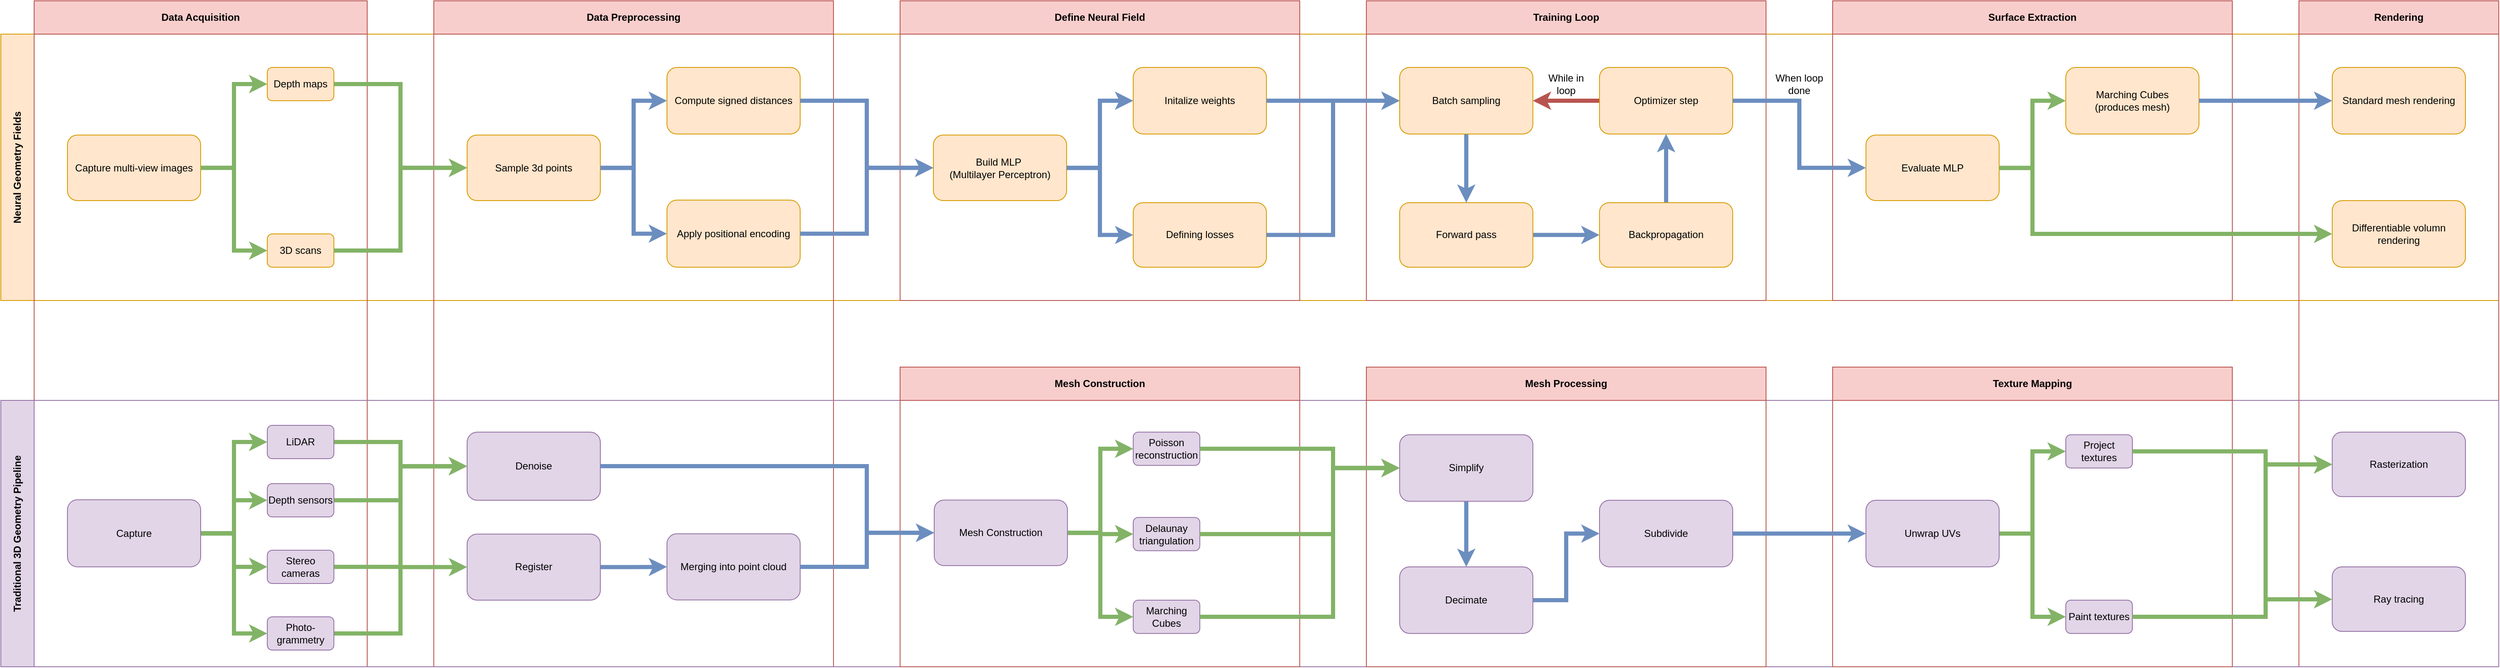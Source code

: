 <mxfile version="26.2.14">
  <diagram id="prtHgNgQTEPvFCAcTncT" name="Page-1">
    <mxGraphModel dx="1426" dy="751" grid="1" gridSize="10" guides="1" tooltips="1" connect="1" arrows="1" fold="1" page="1" pageScale="1" pageWidth="827" pageHeight="1169" math="0" shadow="0">
      <root>
        <mxCell id="0" />
        <mxCell id="1" parent="0" />
        <mxCell id="jnYnYD-Lr_v4huSXKw8x-35" value="Neural Geometry Fields" style="swimlane;horizontal=0;whiteSpace=wrap;html=1;startSize=40;fillColor=#ffe6cc;strokeColor=#d79b00;" parent="1" vertex="1">
          <mxGeometry x="40" y="520" width="3000" height="320" as="geometry" />
        </mxCell>
        <mxCell id="jnYnYD-Lr_v4huSXKw8x-114" value="When loop done" style="text;html=1;align=center;verticalAlign=middle;whiteSpace=wrap;rounded=0;" parent="jnYnYD-Lr_v4huSXKw8x-35" vertex="1">
          <mxGeometry x="2130" y="20" width="60" height="80" as="geometry" />
        </mxCell>
        <mxCell id="jnYnYD-Lr_v4huSXKw8x-51" value="Data Preprocessing" style="swimlane;whiteSpace=wrap;html=1;startSize=40;fillColor=#f8cecc;strokeColor=#b85450;" parent="1" vertex="1">
          <mxGeometry x="560" y="480" width="480" height="800" as="geometry" />
        </mxCell>
        <mxCell id="jnYnYD-Lr_v4huSXKw8x-64" value="Compute signed distances" style="rounded=1;whiteSpace=wrap;html=1;fillColor=#ffe6cc;strokeColor=#d79b00;" parent="jnYnYD-Lr_v4huSXKw8x-51" vertex="1">
          <mxGeometry x="280" y="80" width="160" height="80" as="geometry" />
        </mxCell>
        <mxCell id="jnYnYD-Lr_v4huSXKw8x-68" value="&lt;div&gt;Apply positional encoding&lt;/div&gt;" style="rounded=1;whiteSpace=wrap;html=1;fillColor=#ffe6cc;strokeColor=#d79b00;" parent="jnYnYD-Lr_v4huSXKw8x-51" vertex="1">
          <mxGeometry x="280" y="239.38" width="160" height="80.62" as="geometry" />
        </mxCell>
        <mxCell id="jnYnYD-Lr_v4huSXKw8x-15" value="Sample 3d points" style="rounded=1;whiteSpace=wrap;html=1;fillColor=#ffe6cc;strokeColor=#d79b00;" parent="jnYnYD-Lr_v4huSXKw8x-51" vertex="1">
          <mxGeometry x="40" y="161.25" width="160" height="78.75" as="geometry" />
        </mxCell>
        <mxCell id="jnYnYD-Lr_v4huSXKw8x-65" value="" style="edgeStyle=orthogonalEdgeStyle;shape=connector;rounded=0;orthogonalLoop=1;jettySize=auto;html=1;strokeColor=#6c8ebf;strokeWidth=5;align=center;verticalAlign=middle;fontFamily=Helvetica;fontSize=11;fontColor=default;labelBackgroundColor=default;endArrow=classic;fillColor=#dae8fc;entryX=0;entryY=0.5;entryDx=0;entryDy=0;" parent="jnYnYD-Lr_v4huSXKw8x-51" source="jnYnYD-Lr_v4huSXKw8x-15" target="jnYnYD-Lr_v4huSXKw8x-64" edge="1">
          <mxGeometry relative="1" as="geometry" />
        </mxCell>
        <mxCell id="jnYnYD-Lr_v4huSXKw8x-71" style="edgeStyle=orthogonalEdgeStyle;shape=connector;rounded=0;orthogonalLoop=1;jettySize=auto;html=1;exitX=1;exitY=0.5;exitDx=0;exitDy=0;strokeColor=#6c8ebf;strokeWidth=5;align=center;verticalAlign=middle;fontFamily=Helvetica;fontSize=11;fontColor=default;labelBackgroundColor=default;endArrow=classic;fillColor=#dae8fc;" parent="jnYnYD-Lr_v4huSXKw8x-51" source="jnYnYD-Lr_v4huSXKw8x-15" target="jnYnYD-Lr_v4huSXKw8x-68" edge="1">
          <mxGeometry relative="1" as="geometry" />
        </mxCell>
        <mxCell id="jnYnYD-Lr_v4huSXKw8x-52" value="Data Acquisition" style="swimlane;whiteSpace=wrap;html=1;startSize=40;fillColor=#f8cecc;strokeColor=#b85450;" parent="1" vertex="1">
          <mxGeometry x="80" y="480" width="400" height="800" as="geometry" />
        </mxCell>
        <mxCell id="jnYnYD-Lr_v4huSXKw8x-41" value="Depth maps" style="rounded=1;whiteSpace=wrap;html=1;fillColor=#ffe6cc;strokeColor=#d79b00;" parent="jnYnYD-Lr_v4huSXKw8x-52" vertex="1">
          <mxGeometry x="280" y="80" width="80" height="40" as="geometry" />
        </mxCell>
        <mxCell id="jnYnYD-Lr_v4huSXKw8x-40" value="3D scans" style="rounded=1;whiteSpace=wrap;html=1;fillColor=#ffe6cc;strokeColor=#d79b00;" parent="jnYnYD-Lr_v4huSXKw8x-52" vertex="1">
          <mxGeometry x="280" y="280" width="80" height="40" as="geometry" />
        </mxCell>
        <mxCell id="jnYnYD-Lr_v4huSXKw8x-39" value="Capture multi-view images " style="rounded=1;whiteSpace=wrap;html=1;fillColor=#ffe6cc;strokeColor=#d79b00;" parent="jnYnYD-Lr_v4huSXKw8x-52" vertex="1">
          <mxGeometry x="40" y="161.25" width="160" height="78.75" as="geometry" />
        </mxCell>
        <mxCell id="jnYnYD-Lr_v4huSXKw8x-37" style="edgeStyle=orthogonalEdgeStyle;shape=connector;rounded=0;orthogonalLoop=1;jettySize=auto;html=1;exitX=1;exitY=0.5;exitDx=0;exitDy=0;entryX=0;entryY=0.5;entryDx=0;entryDy=0;strokeColor=#82b366;strokeWidth=5;align=center;verticalAlign=middle;fontFamily=Helvetica;fontSize=11;fontColor=default;labelBackgroundColor=default;endArrow=classic;fillColor=#d5e8d4;" parent="jnYnYD-Lr_v4huSXKw8x-52" source="jnYnYD-Lr_v4huSXKw8x-39" target="jnYnYD-Lr_v4huSXKw8x-41" edge="1">
          <mxGeometry relative="1" as="geometry" />
        </mxCell>
        <mxCell id="jnYnYD-Lr_v4huSXKw8x-38" style="edgeStyle=orthogonalEdgeStyle;shape=connector;rounded=0;orthogonalLoop=1;jettySize=auto;html=1;exitX=1;exitY=0.5;exitDx=0;exitDy=0;entryX=0;entryY=0.5;entryDx=0;entryDy=0;strokeColor=#82b366;strokeWidth=5;align=center;verticalAlign=middle;fontFamily=Helvetica;fontSize=11;fontColor=default;labelBackgroundColor=default;endArrow=classic;fillColor=#d5e8d4;" parent="jnYnYD-Lr_v4huSXKw8x-52" source="jnYnYD-Lr_v4huSXKw8x-39" target="jnYnYD-Lr_v4huSXKw8x-40" edge="1">
          <mxGeometry relative="1" as="geometry" />
        </mxCell>
        <mxCell id="jnYnYD-Lr_v4huSXKw8x-33" style="edgeStyle=orthogonalEdgeStyle;shape=connector;rounded=0;orthogonalLoop=1;jettySize=auto;html=1;exitX=1;exitY=0.5;exitDx=0;exitDy=0;entryX=0;entryY=0.5;entryDx=0;entryDy=0;strokeColor=#82b366;strokeWidth=5;align=center;verticalAlign=middle;fontFamily=Helvetica;fontSize=11;fontColor=default;labelBackgroundColor=default;endArrow=classic;fillColor=#d5e8d4;spacing=2;" parent="1" source="jnYnYD-Lr_v4huSXKw8x-41" target="jnYnYD-Lr_v4huSXKw8x-15" edge="1">
          <mxGeometry relative="1" as="geometry">
            <mxPoint x="440" y="576.875" as="sourcePoint" />
          </mxGeometry>
        </mxCell>
        <mxCell id="jnYnYD-Lr_v4huSXKw8x-34" style="edgeStyle=orthogonalEdgeStyle;shape=connector;rounded=0;orthogonalLoop=1;jettySize=auto;html=1;exitX=1;exitY=0.5;exitDx=0;exitDy=0;entryX=0;entryY=0.5;entryDx=0;entryDy=0;strokeColor=#82b366;strokeWidth=5;align=center;verticalAlign=middle;fontFamily=Helvetica;fontSize=11;fontColor=default;labelBackgroundColor=default;endArrow=classic;fillColor=#d5e8d4;" parent="1" source="jnYnYD-Lr_v4huSXKw8x-40" target="jnYnYD-Lr_v4huSXKw8x-15" edge="1">
          <mxGeometry relative="1" as="geometry">
            <mxPoint x="440" y="700.625" as="sourcePoint" />
          </mxGeometry>
        </mxCell>
        <mxCell id="jnYnYD-Lr_v4huSXKw8x-73" value="Define Neural Field" style="swimlane;whiteSpace=wrap;html=1;startSize=40;fillColor=#f8cecc;strokeColor=#b85450;" parent="1" vertex="1">
          <mxGeometry x="1120" y="480" width="480" height="360" as="geometry" />
        </mxCell>
        <mxCell id="jnYnYD-Lr_v4huSXKw8x-75" value="Initalize weights" style="rounded=1;whiteSpace=wrap;html=1;fillColor=#ffe6cc;strokeColor=#d79b00;" parent="jnYnYD-Lr_v4huSXKw8x-73" vertex="1">
          <mxGeometry x="280" y="80" width="160" height="80" as="geometry" />
        </mxCell>
        <mxCell id="jnYnYD-Lr_v4huSXKw8x-88" style="edgeStyle=orthogonalEdgeStyle;shape=connector;rounded=0;orthogonalLoop=1;jettySize=auto;html=1;entryX=0;entryY=0.5;entryDx=0;entryDy=0;strokeColor=#6c8ebf;strokeWidth=5;align=center;verticalAlign=middle;fontFamily=Helvetica;fontSize=11;fontColor=default;labelBackgroundColor=default;endArrow=classic;fillColor=#dae8fc;" parent="jnYnYD-Lr_v4huSXKw8x-73" source="jnYnYD-Lr_v4huSXKw8x-76" target="jnYnYD-Lr_v4huSXKw8x-87" edge="1">
          <mxGeometry relative="1" as="geometry" />
        </mxCell>
        <mxCell id="jnYnYD-Lr_v4huSXKw8x-76" value="&lt;div&gt;Build MLP&amp;nbsp;&lt;/div&gt;&lt;div&gt;(Multilayer Perceptron)&lt;/div&gt;" style="rounded=1;whiteSpace=wrap;html=1;fillColor=#ffe6cc;strokeColor=#d79b00;" parent="jnYnYD-Lr_v4huSXKw8x-73" vertex="1">
          <mxGeometry x="40" y="161.25" width="160" height="78.75" as="geometry" />
        </mxCell>
        <mxCell id="jnYnYD-Lr_v4huSXKw8x-78" style="edgeStyle=orthogonalEdgeStyle;shape=connector;rounded=0;orthogonalLoop=1;jettySize=auto;html=1;exitX=1;exitY=0.5;exitDx=0;exitDy=0;strokeColor=#6c8ebf;strokeWidth=5;align=center;verticalAlign=middle;fontFamily=Helvetica;fontSize=11;fontColor=default;labelBackgroundColor=default;endArrow=classic;fillColor=#dae8fc;entryX=0;entryY=0.5;entryDx=0;entryDy=0;" parent="jnYnYD-Lr_v4huSXKw8x-73" source="jnYnYD-Lr_v4huSXKw8x-76" target="jnYnYD-Lr_v4huSXKw8x-75" edge="1">
          <mxGeometry relative="1" as="geometry" />
        </mxCell>
        <mxCell id="jnYnYD-Lr_v4huSXKw8x-87" value="Defining losses" style="rounded=1;whiteSpace=wrap;html=1;fillColor=#ffe6cc;strokeColor=#d79b00;" parent="jnYnYD-Lr_v4huSXKw8x-73" vertex="1">
          <mxGeometry x="280" y="242.5" width="160" height="77.5" as="geometry" />
        </mxCell>
        <mxCell id="jnYnYD-Lr_v4huSXKw8x-80" style="edgeStyle=orthogonalEdgeStyle;shape=connector;rounded=0;orthogonalLoop=1;jettySize=auto;html=1;exitX=1;exitY=0.5;exitDx=0;exitDy=0;strokeColor=#6c8ebf;strokeWidth=5;align=center;verticalAlign=middle;fontFamily=Helvetica;fontSize=11;fontColor=default;labelBackgroundColor=default;endArrow=classic;fillColor=#dae8fc;entryX=0;entryY=0.5;entryDx=0;entryDy=0;" parent="1" source="jnYnYD-Lr_v4huSXKw8x-64" target="jnYnYD-Lr_v4huSXKw8x-76" edge="1">
          <mxGeometry relative="1" as="geometry">
            <mxPoint x="1100" y="640" as="targetPoint" />
          </mxGeometry>
        </mxCell>
        <mxCell id="jnYnYD-Lr_v4huSXKw8x-81" style="edgeStyle=orthogonalEdgeStyle;shape=connector;rounded=0;orthogonalLoop=1;jettySize=auto;html=1;entryX=0;entryY=0.5;entryDx=0;entryDy=0;strokeColor=#6c8ebf;strokeWidth=5;align=center;verticalAlign=middle;fontFamily=Helvetica;fontSize=11;fontColor=default;labelBackgroundColor=default;endArrow=classic;fillColor=#dae8fc;" parent="1" source="jnYnYD-Lr_v4huSXKw8x-68" target="jnYnYD-Lr_v4huSXKw8x-76" edge="1">
          <mxGeometry relative="1" as="geometry" />
        </mxCell>
        <mxCell id="jnYnYD-Lr_v4huSXKw8x-89" value="Training Loop" style="swimlane;whiteSpace=wrap;html=1;startSize=40;fillColor=#f8cecc;strokeColor=#b85450;" parent="1" vertex="1">
          <mxGeometry x="1680" y="480" width="480" height="360" as="geometry" />
        </mxCell>
        <mxCell id="jnYnYD-Lr_v4huSXKw8x-99" value="" style="edgeStyle=orthogonalEdgeStyle;shape=connector;rounded=0;orthogonalLoop=1;jettySize=auto;html=1;strokeColor=#6c8ebf;strokeWidth=5;align=center;verticalAlign=middle;fontFamily=Helvetica;fontSize=11;fontColor=default;labelBackgroundColor=default;endArrow=classic;fillColor=#dae8fc;" parent="jnYnYD-Lr_v4huSXKw8x-89" source="jnYnYD-Lr_v4huSXKw8x-90" target="jnYnYD-Lr_v4huSXKw8x-94" edge="1">
          <mxGeometry relative="1" as="geometry" />
        </mxCell>
        <mxCell id="jnYnYD-Lr_v4huSXKw8x-90" value="Forward pass" style="rounded=1;whiteSpace=wrap;html=1;fillColor=#ffe6cc;strokeColor=#d79b00;" parent="jnYnYD-Lr_v4huSXKw8x-89" vertex="1">
          <mxGeometry x="40" y="242.5" width="160" height="77.5" as="geometry" />
        </mxCell>
        <mxCell id="jnYnYD-Lr_v4huSXKw8x-98" style="edgeStyle=orthogonalEdgeStyle;shape=connector;rounded=0;orthogonalLoop=1;jettySize=auto;html=1;exitX=0.5;exitY=1;exitDx=0;exitDy=0;entryX=0.5;entryY=0;entryDx=0;entryDy=0;strokeColor=#6c8ebf;strokeWidth=5;align=center;verticalAlign=middle;fontFamily=Helvetica;fontSize=11;fontColor=default;labelBackgroundColor=default;endArrow=classic;fillColor=#dae8fc;" parent="jnYnYD-Lr_v4huSXKw8x-89" source="jnYnYD-Lr_v4huSXKw8x-92" target="jnYnYD-Lr_v4huSXKw8x-90" edge="1">
          <mxGeometry relative="1" as="geometry" />
        </mxCell>
        <mxCell id="jnYnYD-Lr_v4huSXKw8x-92" value="Batch sampling" style="rounded=1;whiteSpace=wrap;html=1;fillColor=#ffe6cc;strokeColor=#d79b00;" parent="jnYnYD-Lr_v4huSXKw8x-89" vertex="1">
          <mxGeometry x="40" y="80" width="160" height="80" as="geometry" />
        </mxCell>
        <mxCell id="jnYnYD-Lr_v4huSXKw8x-100" value="" style="edgeStyle=orthogonalEdgeStyle;shape=connector;rounded=0;orthogonalLoop=1;jettySize=auto;html=1;strokeColor=#6c8ebf;strokeWidth=5;align=center;verticalAlign=middle;fontFamily=Helvetica;fontSize=11;fontColor=default;labelBackgroundColor=default;endArrow=classic;fillColor=#dae8fc;" parent="jnYnYD-Lr_v4huSXKw8x-89" source="jnYnYD-Lr_v4huSXKw8x-94" target="jnYnYD-Lr_v4huSXKw8x-95" edge="1">
          <mxGeometry relative="1" as="geometry" />
        </mxCell>
        <mxCell id="jnYnYD-Lr_v4huSXKw8x-94" value="Backpropagation" style="rounded=1;whiteSpace=wrap;html=1;fillColor=#ffe6cc;strokeColor=#d79b00;" parent="jnYnYD-Lr_v4huSXKw8x-89" vertex="1">
          <mxGeometry x="280" y="242.5" width="160" height="77.5" as="geometry" />
        </mxCell>
        <mxCell id="jnYnYD-Lr_v4huSXKw8x-101" value="" style="edgeStyle=orthogonalEdgeStyle;shape=connector;rounded=0;orthogonalLoop=1;jettySize=auto;html=1;strokeColor=#b85450;strokeWidth=5;align=center;verticalAlign=middle;fontFamily=Helvetica;fontSize=11;fontColor=default;labelBackgroundColor=default;endArrow=classic;fillColor=#f8cecc;" parent="jnYnYD-Lr_v4huSXKw8x-89" source="jnYnYD-Lr_v4huSXKw8x-95" target="jnYnYD-Lr_v4huSXKw8x-92" edge="1">
          <mxGeometry relative="1" as="geometry" />
        </mxCell>
        <mxCell id="jnYnYD-Lr_v4huSXKw8x-95" value="Optimizer step" style="rounded=1;whiteSpace=wrap;html=1;fillColor=#ffe6cc;strokeColor=#d79b00;" parent="jnYnYD-Lr_v4huSXKw8x-89" vertex="1">
          <mxGeometry x="280" y="80" width="160" height="80" as="geometry" />
        </mxCell>
        <mxCell id="jnYnYD-Lr_v4huSXKw8x-102" value="While in loop" style="text;html=1;align=center;verticalAlign=middle;whiteSpace=wrap;rounded=0;" parent="jnYnYD-Lr_v4huSXKw8x-89" vertex="1">
          <mxGeometry x="210" y="60" width="60" height="80" as="geometry" />
        </mxCell>
        <mxCell id="jnYnYD-Lr_v4huSXKw8x-96" style="edgeStyle=orthogonalEdgeStyle;shape=connector;rounded=0;orthogonalLoop=1;jettySize=auto;html=1;exitX=1;exitY=0.5;exitDx=0;exitDy=0;strokeColor=#6c8ebf;strokeWidth=5;align=center;verticalAlign=middle;fontFamily=Helvetica;fontSize=11;fontColor=default;labelBackgroundColor=default;endArrow=classic;fillColor=#dae8fc;" parent="1" source="jnYnYD-Lr_v4huSXKw8x-75" target="jnYnYD-Lr_v4huSXKw8x-92" edge="1">
          <mxGeometry relative="1" as="geometry" />
        </mxCell>
        <mxCell id="jnYnYD-Lr_v4huSXKw8x-97" style="edgeStyle=orthogonalEdgeStyle;shape=connector;rounded=0;orthogonalLoop=1;jettySize=auto;html=1;entryX=0;entryY=0.5;entryDx=0;entryDy=0;strokeColor=#6c8ebf;strokeWidth=5;align=center;verticalAlign=middle;fontFamily=Helvetica;fontSize=11;fontColor=default;labelBackgroundColor=default;endArrow=classic;fillColor=#dae8fc;" parent="1" source="jnYnYD-Lr_v4huSXKw8x-87" target="jnYnYD-Lr_v4huSXKw8x-92" edge="1">
          <mxGeometry relative="1" as="geometry" />
        </mxCell>
        <mxCell id="jnYnYD-Lr_v4huSXKw8x-103" value="Surface Extraction" style="swimlane;whiteSpace=wrap;html=1;startSize=40;fillColor=#f8cecc;strokeColor=#b85450;" parent="1" vertex="1">
          <mxGeometry x="2240" y="480" width="480" height="360" as="geometry" />
        </mxCell>
        <mxCell id="jnYnYD-Lr_v4huSXKw8x-226" style="edgeStyle=orthogonalEdgeStyle;shape=connector;rounded=0;orthogonalLoop=1;jettySize=auto;html=1;entryX=0;entryY=0.5;entryDx=0;entryDy=0;strokeColor=#82B366;strokeWidth=5;align=center;verticalAlign=middle;fontFamily=Helvetica;fontSize=11;fontColor=default;labelBackgroundColor=default;endArrow=classic;fillColor=#dae8fc;" parent="jnYnYD-Lr_v4huSXKw8x-103" source="jnYnYD-Lr_v4huSXKw8x-107" target="jnYnYD-Lr_v4huSXKw8x-115" edge="1">
          <mxGeometry relative="1" as="geometry" />
        </mxCell>
        <mxCell id="jnYnYD-Lr_v4huSXKw8x-107" value="Evaluate MLP" style="rounded=1;whiteSpace=wrap;html=1;fillColor=#ffe6cc;strokeColor=#d79b00;" parent="jnYnYD-Lr_v4huSXKw8x-103" vertex="1">
          <mxGeometry x="40" y="161.25" width="160" height="78.75" as="geometry" />
        </mxCell>
        <mxCell id="jnYnYD-Lr_v4huSXKw8x-115" value="&lt;div&gt;Marching Cubes&lt;/div&gt;&lt;div&gt;(produces mesh)&lt;/div&gt;" style="rounded=1;whiteSpace=wrap;html=1;fillColor=#ffe6cc;strokeColor=#d79b00;" parent="jnYnYD-Lr_v4huSXKw8x-103" vertex="1">
          <mxGeometry x="280" y="80" width="160" height="80" as="geometry" />
        </mxCell>
        <mxCell id="jnYnYD-Lr_v4huSXKw8x-113" style="edgeStyle=orthogonalEdgeStyle;shape=connector;rounded=0;orthogonalLoop=1;jettySize=auto;html=1;entryX=0;entryY=0.5;entryDx=0;entryDy=0;strokeColor=#6c8ebf;strokeWidth=5;align=center;verticalAlign=middle;fontFamily=Helvetica;fontSize=11;fontColor=default;labelBackgroundColor=default;endArrow=classic;fillColor=#dae8fc;" parent="1" source="jnYnYD-Lr_v4huSXKw8x-95" target="jnYnYD-Lr_v4huSXKw8x-107" edge="1">
          <mxGeometry relative="1" as="geometry" />
        </mxCell>
        <mxCell id="jnYnYD-Lr_v4huSXKw8x-117" value="Rendering" style="swimlane;whiteSpace=wrap;html=1;startSize=40;fillColor=#f8cecc;strokeColor=#b85450;" parent="1" vertex="1">
          <mxGeometry x="2800" y="480" width="240" height="800" as="geometry" />
        </mxCell>
        <mxCell id="jnYnYD-Lr_v4huSXKw8x-119" value="Standard mesh rendering" style="rounded=1;whiteSpace=wrap;html=1;fillColor=#ffe6cc;strokeColor=#d79b00;" parent="jnYnYD-Lr_v4huSXKw8x-117" vertex="1">
          <mxGeometry x="40" y="80" width="160" height="80" as="geometry" />
        </mxCell>
        <mxCell id="jnYnYD-Lr_v4huSXKw8x-121" value="Differentiable volumn rendering" style="rounded=1;whiteSpace=wrap;html=1;fillColor=#ffe6cc;strokeColor=#d79b00;" parent="jnYnYD-Lr_v4huSXKw8x-117" vertex="1">
          <mxGeometry x="40" y="240" width="160" height="80" as="geometry" />
        </mxCell>
        <mxCell id="jnYnYD-Lr_v4huSXKw8x-126" value="Traditional 3D Geometry Pipeline" style="swimlane;horizontal=0;whiteSpace=wrap;html=1;startSize=40;fillColor=#e1d5e7;strokeColor=#9673a6;" parent="1" vertex="1">
          <mxGeometry x="40" y="960" width="3000" height="320" as="geometry" />
        </mxCell>
        <mxCell id="jnYnYD-Lr_v4huSXKw8x-137" style="edgeStyle=orthogonalEdgeStyle;shape=connector;rounded=0;orthogonalLoop=1;jettySize=auto;html=1;exitX=1;exitY=0.5;exitDx=0;exitDy=0;entryX=0;entryY=0.5;entryDx=0;entryDy=0;strokeColor=#82b366;strokeWidth=5;align=center;verticalAlign=middle;fontFamily=Helvetica;fontSize=11;fontColor=default;labelBackgroundColor=default;endArrow=classic;fillColor=#d5e8d4;" parent="jnYnYD-Lr_v4huSXKw8x-126" source="jnYnYD-Lr_v4huSXKw8x-132" target="jnYnYD-Lr_v4huSXKw8x-133" edge="1">
          <mxGeometry relative="1" as="geometry" />
        </mxCell>
        <mxCell id="jnYnYD-Lr_v4huSXKw8x-138" style="edgeStyle=orthogonalEdgeStyle;shape=connector;rounded=0;orthogonalLoop=1;jettySize=auto;html=1;entryX=0;entryY=0.5;entryDx=0;entryDy=0;strokeColor=#82b366;strokeWidth=5;align=center;verticalAlign=middle;fontFamily=Helvetica;fontSize=11;fontColor=default;labelBackgroundColor=default;endArrow=classic;fillColor=#d5e8d4;" parent="jnYnYD-Lr_v4huSXKw8x-126" source="jnYnYD-Lr_v4huSXKw8x-132" target="jnYnYD-Lr_v4huSXKw8x-134" edge="1">
          <mxGeometry relative="1" as="geometry" />
        </mxCell>
        <mxCell id="jnYnYD-Lr_v4huSXKw8x-139" style="edgeStyle=orthogonalEdgeStyle;shape=connector;rounded=0;orthogonalLoop=1;jettySize=auto;html=1;entryX=0;entryY=0.5;entryDx=0;entryDy=0;strokeColor=#82b366;strokeWidth=5;align=center;verticalAlign=middle;fontFamily=Helvetica;fontSize=11;fontColor=default;labelBackgroundColor=default;endArrow=classic;fillColor=#d5e8d4;" parent="jnYnYD-Lr_v4huSXKw8x-126" source="jnYnYD-Lr_v4huSXKw8x-132" target="jnYnYD-Lr_v4huSXKw8x-135" edge="1">
          <mxGeometry relative="1" as="geometry" />
        </mxCell>
        <mxCell id="jnYnYD-Lr_v4huSXKw8x-140" style="edgeStyle=orthogonalEdgeStyle;shape=connector;rounded=0;orthogonalLoop=1;jettySize=auto;html=1;entryX=0;entryY=0.5;entryDx=0;entryDy=0;strokeColor=#82b366;strokeWidth=5;align=center;verticalAlign=middle;fontFamily=Helvetica;fontSize=11;fontColor=default;labelBackgroundColor=default;endArrow=classic;fillColor=#d5e8d4;" parent="jnYnYD-Lr_v4huSXKw8x-126" source="jnYnYD-Lr_v4huSXKw8x-132" target="jnYnYD-Lr_v4huSXKw8x-136" edge="1">
          <mxGeometry relative="1" as="geometry" />
        </mxCell>
        <mxCell id="jnYnYD-Lr_v4huSXKw8x-132" value="Capture " style="rounded=1;whiteSpace=wrap;html=1;fillColor=#e1d5e7;strokeColor=#9673a6;" parent="jnYnYD-Lr_v4huSXKw8x-126" vertex="1">
          <mxGeometry x="80" y="119.38" width="160" height="80.62" as="geometry" />
        </mxCell>
        <mxCell id="jnYnYD-Lr_v4huSXKw8x-144" style="edgeStyle=orthogonalEdgeStyle;shape=connector;rounded=0;orthogonalLoop=1;jettySize=auto;html=1;exitX=1;exitY=0.5;exitDx=0;exitDy=0;entryX=0;entryY=0.5;entryDx=0;entryDy=0;strokeColor=#82b366;strokeWidth=5;align=center;verticalAlign=middle;fontFamily=Helvetica;fontSize=11;fontColor=default;labelBackgroundColor=default;endArrow=classic;fillColor=#d5e8d4;" parent="jnYnYD-Lr_v4huSXKw8x-126" source="jnYnYD-Lr_v4huSXKw8x-133" target="jnYnYD-Lr_v4huSXKw8x-141" edge="1">
          <mxGeometry relative="1" as="geometry" />
        </mxCell>
        <mxCell id="jnYnYD-Lr_v4huSXKw8x-133" value="LiDAR" style="rounded=1;whiteSpace=wrap;html=1;fillColor=#e1d5e7;strokeColor=#9673a6;" parent="jnYnYD-Lr_v4huSXKw8x-126" vertex="1">
          <mxGeometry x="320" y="30" width="80" height="40" as="geometry" />
        </mxCell>
        <mxCell id="jnYnYD-Lr_v4huSXKw8x-145" style="edgeStyle=orthogonalEdgeStyle;shape=connector;rounded=0;orthogonalLoop=1;jettySize=auto;html=1;entryX=0;entryY=0.5;entryDx=0;entryDy=0;strokeColor=#82b366;strokeWidth=5;align=center;verticalAlign=middle;fontFamily=Helvetica;fontSize=11;fontColor=default;labelBackgroundColor=default;endArrow=classic;fillColor=#d5e8d4;" parent="jnYnYD-Lr_v4huSXKw8x-126" source="jnYnYD-Lr_v4huSXKw8x-134" target="jnYnYD-Lr_v4huSXKw8x-141" edge="1">
          <mxGeometry relative="1" as="geometry" />
        </mxCell>
        <mxCell id="jnYnYD-Lr_v4huSXKw8x-134" value="Depth sensors" style="rounded=1;whiteSpace=wrap;html=1;fillColor=#e1d5e7;strokeColor=#9673a6;" parent="jnYnYD-Lr_v4huSXKw8x-126" vertex="1">
          <mxGeometry x="320" y="100" width="80" height="40" as="geometry" />
        </mxCell>
        <mxCell id="jnYnYD-Lr_v4huSXKw8x-146" style="edgeStyle=orthogonalEdgeStyle;shape=connector;rounded=0;orthogonalLoop=1;jettySize=auto;html=1;entryX=0;entryY=0.5;entryDx=0;entryDy=0;strokeColor=#82b366;strokeWidth=5;align=center;verticalAlign=middle;fontFamily=Helvetica;fontSize=11;fontColor=default;labelBackgroundColor=default;endArrow=classic;fillColor=#d5e8d4;" parent="jnYnYD-Lr_v4huSXKw8x-126" source="jnYnYD-Lr_v4huSXKw8x-135" target="jnYnYD-Lr_v4huSXKw8x-141" edge="1">
          <mxGeometry relative="1" as="geometry" />
        </mxCell>
        <mxCell id="jnYnYD-Lr_v4huSXKw8x-135" value="Stereo cameras" style="rounded=1;whiteSpace=wrap;html=1;fillColor=#e1d5e7;strokeColor=#9673a6;" parent="jnYnYD-Lr_v4huSXKw8x-126" vertex="1">
          <mxGeometry x="320" y="180" width="80" height="40" as="geometry" />
        </mxCell>
        <mxCell id="jnYnYD-Lr_v4huSXKw8x-147" style="edgeStyle=orthogonalEdgeStyle;shape=connector;rounded=0;orthogonalLoop=1;jettySize=auto;html=1;entryX=0;entryY=0.5;entryDx=0;entryDy=0;strokeColor=#82b366;strokeWidth=5;align=center;verticalAlign=middle;fontFamily=Helvetica;fontSize=11;fontColor=default;labelBackgroundColor=default;endArrow=classic;fillColor=#d5e8d4;" parent="jnYnYD-Lr_v4huSXKw8x-126" source="jnYnYD-Lr_v4huSXKw8x-136" target="jnYnYD-Lr_v4huSXKw8x-141" edge="1">
          <mxGeometry relative="1" as="geometry" />
        </mxCell>
        <mxCell id="jnYnYD-Lr_v4huSXKw8x-148" style="edgeStyle=orthogonalEdgeStyle;shape=connector;rounded=0;orthogonalLoop=1;jettySize=auto;html=1;entryX=0;entryY=0.5;entryDx=0;entryDy=0;strokeColor=#82B366;strokeWidth=5;align=center;verticalAlign=middle;fontFamily=Helvetica;fontSize=11;fontColor=default;labelBackgroundColor=default;endArrow=classic;fillColor=#d5e8d4;" parent="jnYnYD-Lr_v4huSXKw8x-126" source="jnYnYD-Lr_v4huSXKw8x-136" target="jnYnYD-Lr_v4huSXKw8x-143" edge="1">
          <mxGeometry relative="1" as="geometry" />
        </mxCell>
        <mxCell id="jnYnYD-Lr_v4huSXKw8x-136" value="Photo-grammetry" style="rounded=1;whiteSpace=wrap;html=1;fillColor=#e1d5e7;strokeColor=#9673a6;" parent="jnYnYD-Lr_v4huSXKw8x-126" vertex="1">
          <mxGeometry x="320" y="260" width="80" height="40" as="geometry" />
        </mxCell>
        <mxCell id="jnYnYD-Lr_v4huSXKw8x-141" value="Denoise" style="rounded=1;whiteSpace=wrap;html=1;fillColor=#e1d5e7;strokeColor=#9673a6;" parent="jnYnYD-Lr_v4huSXKw8x-126" vertex="1">
          <mxGeometry x="560" y="38.13" width="160" height="81.87" as="geometry" />
        </mxCell>
        <mxCell id="jnYnYD-Lr_v4huSXKw8x-142" value="Merging into point cloud" style="rounded=1;whiteSpace=wrap;html=1;fillColor=#e1d5e7;strokeColor=#9673a6;" parent="jnYnYD-Lr_v4huSXKw8x-126" vertex="1">
          <mxGeometry x="800" y="160.31" width="160" height="79.38" as="geometry" />
        </mxCell>
        <mxCell id="jnYnYD-Lr_v4huSXKw8x-149" style="edgeStyle=orthogonalEdgeStyle;shape=connector;rounded=0;orthogonalLoop=1;jettySize=auto;html=1;entryX=0;entryY=0.5;entryDx=0;entryDy=0;strokeColor=#6c8ebf;strokeWidth=5;align=center;verticalAlign=middle;fontFamily=Helvetica;fontSize=11;fontColor=default;labelBackgroundColor=default;endArrow=classic;fillColor=#dae8fc;" parent="jnYnYD-Lr_v4huSXKw8x-126" source="jnYnYD-Lr_v4huSXKw8x-143" target="jnYnYD-Lr_v4huSXKw8x-142" edge="1">
          <mxGeometry relative="1" as="geometry" />
        </mxCell>
        <mxCell id="jnYnYD-Lr_v4huSXKw8x-143" value="Register" style="rounded=1;whiteSpace=wrap;html=1;fillColor=#e1d5e7;strokeColor=#9673a6;" parent="jnYnYD-Lr_v4huSXKw8x-126" vertex="1">
          <mxGeometry x="560" y="160.62" width="160" height="79.38" as="geometry" />
        </mxCell>
        <mxCell id="jnYnYD-Lr_v4huSXKw8x-202" value="Rasterization" style="rounded=1;whiteSpace=wrap;html=1;fillColor=#e1d5e7;strokeColor=#9673a6;" parent="jnYnYD-Lr_v4huSXKw8x-126" vertex="1">
          <mxGeometry x="2800" y="38.13" width="160" height="77.5" as="geometry" />
        </mxCell>
        <mxCell id="jnYnYD-Lr_v4huSXKw8x-203" value="Ray tracing" style="rounded=1;whiteSpace=wrap;html=1;fillColor=#e1d5e7;strokeColor=#9673a6;" parent="jnYnYD-Lr_v4huSXKw8x-126" vertex="1">
          <mxGeometry x="2800" y="200" width="160" height="77.5" as="geometry" />
        </mxCell>
        <mxCell id="jnYnYD-Lr_v4huSXKw8x-151" value="Mesh Construction" style="swimlane;whiteSpace=wrap;html=1;startSize=40;fillColor=#f8cecc;strokeColor=#b85450;" parent="1" vertex="1">
          <mxGeometry x="1120" y="920" width="480" height="360" as="geometry" />
        </mxCell>
        <mxCell id="jnYnYD-Lr_v4huSXKw8x-160" style="edgeStyle=orthogonalEdgeStyle;shape=connector;rounded=0;orthogonalLoop=1;jettySize=auto;html=1;exitX=1;exitY=0.5;exitDx=0;exitDy=0;entryX=0;entryY=0.5;entryDx=0;entryDy=0;strokeColor=#82B366;strokeWidth=5;align=center;verticalAlign=middle;fontFamily=Helvetica;fontSize=11;fontColor=default;labelBackgroundColor=default;endArrow=classic;fillColor=#d5e8d4;" parent="jnYnYD-Lr_v4huSXKw8x-151" source="jnYnYD-Lr_v4huSXKw8x-154" target="jnYnYD-Lr_v4huSXKw8x-157" edge="1">
          <mxGeometry relative="1" as="geometry" />
        </mxCell>
        <mxCell id="jnYnYD-Lr_v4huSXKw8x-161" style="edgeStyle=orthogonalEdgeStyle;shape=connector;rounded=0;orthogonalLoop=1;jettySize=auto;html=1;entryX=0;entryY=0.5;entryDx=0;entryDy=0;strokeColor=#82b366;strokeWidth=5;align=center;verticalAlign=middle;fontFamily=Helvetica;fontSize=11;fontColor=default;labelBackgroundColor=default;endArrow=classic;fillColor=#d5e8d4;" parent="jnYnYD-Lr_v4huSXKw8x-151" source="jnYnYD-Lr_v4huSXKw8x-154" target="jnYnYD-Lr_v4huSXKw8x-158" edge="1">
          <mxGeometry relative="1" as="geometry" />
        </mxCell>
        <mxCell id="jnYnYD-Lr_v4huSXKw8x-162" style="edgeStyle=orthogonalEdgeStyle;shape=connector;rounded=0;orthogonalLoop=1;jettySize=auto;html=1;entryX=0;entryY=0.5;entryDx=0;entryDy=0;strokeColor=#82b366;strokeWidth=5;align=center;verticalAlign=middle;fontFamily=Helvetica;fontSize=11;fontColor=default;labelBackgroundColor=default;endArrow=classic;fillColor=#d5e8d4;" parent="jnYnYD-Lr_v4huSXKw8x-151" source="jnYnYD-Lr_v4huSXKw8x-154" target="jnYnYD-Lr_v4huSXKw8x-159" edge="1">
          <mxGeometry relative="1" as="geometry" />
        </mxCell>
        <mxCell id="jnYnYD-Lr_v4huSXKw8x-154" value="Mesh Construction" style="rounded=1;whiteSpace=wrap;html=1;fillColor=#e1d5e7;strokeColor=#9673a6;" parent="jnYnYD-Lr_v4huSXKw8x-151" vertex="1">
          <mxGeometry x="41" y="159.69" width="160" height="78.75" as="geometry" />
        </mxCell>
        <mxCell id="jnYnYD-Lr_v4huSXKw8x-157" value="Poisson reconstruction" style="rounded=1;whiteSpace=wrap;html=1;fillColor=#e1d5e7;strokeColor=#9673a6;" parent="jnYnYD-Lr_v4huSXKw8x-151" vertex="1">
          <mxGeometry x="280" y="78.13" width="80" height="40" as="geometry" />
        </mxCell>
        <mxCell id="jnYnYD-Lr_v4huSXKw8x-158" value="Delaunay triangulation" style="rounded=1;whiteSpace=wrap;html=1;fillColor=#e1d5e7;strokeColor=#9673a6;" parent="jnYnYD-Lr_v4huSXKw8x-151" vertex="1">
          <mxGeometry x="280" y="180.62" width="80" height="40" as="geometry" />
        </mxCell>
        <mxCell id="jnYnYD-Lr_v4huSXKw8x-159" value="Marching Cubes" style="rounded=1;whiteSpace=wrap;html=1;fillColor=#e1d5e7;strokeColor=#9673a6;" parent="jnYnYD-Lr_v4huSXKw8x-151" vertex="1">
          <mxGeometry x="280" y="280" width="80" height="40" as="geometry" />
        </mxCell>
        <mxCell id="jnYnYD-Lr_v4huSXKw8x-167" value="Mesh Processing" style="swimlane;whiteSpace=wrap;html=1;startSize=40;fillColor=#f8cecc;strokeColor=#b85450;" parent="1" vertex="1">
          <mxGeometry x="1680" y="920" width="480" height="360" as="geometry" />
        </mxCell>
        <mxCell id="jnYnYD-Lr_v4huSXKw8x-181" style="edgeStyle=orthogonalEdgeStyle;shape=connector;rounded=0;orthogonalLoop=1;jettySize=auto;html=1;exitX=0.5;exitY=1;exitDx=0;exitDy=0;entryX=0.5;entryY=0;entryDx=0;entryDy=0;strokeColor=#6c8ebf;strokeWidth=5;align=center;verticalAlign=middle;fontFamily=Helvetica;fontSize=11;fontColor=default;labelBackgroundColor=default;endArrow=classic;fillColor=#dae8fc;" parent="jnYnYD-Lr_v4huSXKw8x-167" source="jnYnYD-Lr_v4huSXKw8x-175" target="jnYnYD-Lr_v4huSXKw8x-176" edge="1">
          <mxGeometry relative="1" as="geometry" />
        </mxCell>
        <mxCell id="jnYnYD-Lr_v4huSXKw8x-175" value="Simplify" style="rounded=1;whiteSpace=wrap;html=1;fillColor=#e1d5e7;strokeColor=#9673a6;" parent="jnYnYD-Lr_v4huSXKw8x-167" vertex="1">
          <mxGeometry x="40" y="81.25" width="160" height="80" as="geometry" />
        </mxCell>
        <mxCell id="jnYnYD-Lr_v4huSXKw8x-182" style="edgeStyle=orthogonalEdgeStyle;shape=connector;rounded=0;orthogonalLoop=1;jettySize=auto;html=1;entryX=0;entryY=0.5;entryDx=0;entryDy=0;strokeColor=#6c8ebf;strokeWidth=5;align=center;verticalAlign=middle;fontFamily=Helvetica;fontSize=11;fontColor=default;labelBackgroundColor=default;endArrow=classic;fillColor=#dae8fc;" parent="jnYnYD-Lr_v4huSXKw8x-167" source="jnYnYD-Lr_v4huSXKw8x-176" target="jnYnYD-Lr_v4huSXKw8x-177" edge="1">
          <mxGeometry relative="1" as="geometry" />
        </mxCell>
        <mxCell id="jnYnYD-Lr_v4huSXKw8x-176" value="Decimate" style="rounded=1;whiteSpace=wrap;html=1;fillColor=#e1d5e7;strokeColor=#9673a6;" parent="jnYnYD-Lr_v4huSXKw8x-167" vertex="1">
          <mxGeometry x="40" y="240" width="160" height="80" as="geometry" />
        </mxCell>
        <mxCell id="jnYnYD-Lr_v4huSXKw8x-177" value="Subdivide" style="rounded=1;whiteSpace=wrap;html=1;fillColor=#e1d5e7;strokeColor=#9673a6;" parent="jnYnYD-Lr_v4huSXKw8x-167" vertex="1">
          <mxGeometry x="280" y="160" width="160" height="80" as="geometry" />
        </mxCell>
        <mxCell id="jnYnYD-Lr_v4huSXKw8x-183" value="Texture Mapping" style="swimlane;whiteSpace=wrap;html=1;startSize=40;fillColor=#f8cecc;strokeColor=#b85450;" parent="1" vertex="1">
          <mxGeometry x="2240" y="920" width="480" height="360" as="geometry" />
        </mxCell>
        <mxCell id="jnYnYD-Lr_v4huSXKw8x-193" style="edgeStyle=orthogonalEdgeStyle;shape=connector;rounded=0;orthogonalLoop=1;jettySize=auto;html=1;entryX=0;entryY=0.5;entryDx=0;entryDy=0;strokeColor=#82b366;strokeWidth=5;align=center;verticalAlign=middle;fontFamily=Helvetica;fontSize=11;fontColor=default;labelBackgroundColor=default;endArrow=classic;fillColor=#d5e8d4;" parent="jnYnYD-Lr_v4huSXKw8x-183" source="jnYnYD-Lr_v4huSXKw8x-185" target="jnYnYD-Lr_v4huSXKw8x-190" edge="1">
          <mxGeometry relative="1" as="geometry" />
        </mxCell>
        <mxCell id="jnYnYD-Lr_v4huSXKw8x-194" style="edgeStyle=orthogonalEdgeStyle;shape=connector;rounded=0;orthogonalLoop=1;jettySize=auto;html=1;entryX=0;entryY=0.5;entryDx=0;entryDy=0;strokeColor=#82b366;strokeWidth=5;align=center;verticalAlign=middle;fontFamily=Helvetica;fontSize=11;fontColor=default;labelBackgroundColor=default;endArrow=classic;fillColor=#d5e8d4;" parent="jnYnYD-Lr_v4huSXKw8x-183" source="jnYnYD-Lr_v4huSXKw8x-185" target="jnYnYD-Lr_v4huSXKw8x-191" edge="1">
          <mxGeometry relative="1" as="geometry" />
        </mxCell>
        <mxCell id="jnYnYD-Lr_v4huSXKw8x-185" value="Unwrap UVs" style="rounded=1;whiteSpace=wrap;html=1;fillColor=#e1d5e7;strokeColor=#9673a6;" parent="jnYnYD-Lr_v4huSXKw8x-183" vertex="1">
          <mxGeometry x="40" y="160" width="160" height="80" as="geometry" />
        </mxCell>
        <mxCell id="jnYnYD-Lr_v4huSXKw8x-190" value="Project textures" style="rounded=1;whiteSpace=wrap;html=1;fillColor=#e1d5e7;strokeColor=#9673a6;" parent="jnYnYD-Lr_v4huSXKw8x-183" vertex="1">
          <mxGeometry x="280" y="81.25" width="80" height="40" as="geometry" />
        </mxCell>
        <mxCell id="jnYnYD-Lr_v4huSXKw8x-191" value="Paint textures" style="rounded=1;whiteSpace=wrap;html=1;fillColor=#e1d5e7;strokeColor=#9673a6;" parent="jnYnYD-Lr_v4huSXKw8x-183" vertex="1">
          <mxGeometry x="280" y="280" width="80" height="40" as="geometry" />
        </mxCell>
        <mxCell id="jnYnYD-Lr_v4huSXKw8x-192" style="edgeStyle=orthogonalEdgeStyle;shape=connector;rounded=0;orthogonalLoop=1;jettySize=auto;html=1;entryX=0;entryY=0.5;entryDx=0;entryDy=0;strokeColor=#6c8ebf;strokeWidth=5;align=center;verticalAlign=middle;fontFamily=Helvetica;fontSize=11;fontColor=default;labelBackgroundColor=default;endArrow=classic;fillColor=#dae8fc;" parent="1" source="jnYnYD-Lr_v4huSXKw8x-177" target="jnYnYD-Lr_v4huSXKw8x-185" edge="1">
          <mxGeometry relative="1" as="geometry" />
        </mxCell>
        <mxCell id="jnYnYD-Lr_v4huSXKw8x-218" style="edgeStyle=orthogonalEdgeStyle;shape=connector;rounded=0;orthogonalLoop=1;jettySize=auto;html=1;entryX=0;entryY=0.5;entryDx=0;entryDy=0;strokeColor=#6c8ebf;strokeWidth=5;align=center;verticalAlign=middle;fontFamily=Helvetica;fontSize=11;fontColor=default;labelBackgroundColor=default;endArrow=classic;fillColor=#dae8fc;" parent="1" source="jnYnYD-Lr_v4huSXKw8x-142" target="jnYnYD-Lr_v4huSXKw8x-154" edge="1">
          <mxGeometry relative="1" as="geometry">
            <Array as="points">
              <mxPoint x="1080" y="1160" />
              <mxPoint x="1080" y="1119" />
            </Array>
          </mxGeometry>
        </mxCell>
        <mxCell id="jnYnYD-Lr_v4huSXKw8x-219" style="edgeStyle=orthogonalEdgeStyle;shape=connector;rounded=0;orthogonalLoop=1;jettySize=auto;html=1;strokeColor=#6c8ebf;strokeWidth=5;align=center;verticalAlign=middle;fontFamily=Helvetica;fontSize=11;fontColor=default;labelBackgroundColor=default;endArrow=classic;fillColor=#dae8fc;" parent="1" source="jnYnYD-Lr_v4huSXKw8x-141" target="jnYnYD-Lr_v4huSXKw8x-154" edge="1">
          <mxGeometry relative="1" as="geometry">
            <Array as="points">
              <mxPoint x="1080" y="1039" />
              <mxPoint x="1080" y="1119" />
            </Array>
          </mxGeometry>
        </mxCell>
        <mxCell id="jnYnYD-Lr_v4huSXKw8x-220" style="edgeStyle=orthogonalEdgeStyle;shape=connector;rounded=0;orthogonalLoop=1;jettySize=auto;html=1;entryX=0;entryY=0.5;entryDx=0;entryDy=0;strokeColor=#82B366;strokeWidth=5;align=center;verticalAlign=middle;fontFamily=Helvetica;fontSize=11;fontColor=default;labelBackgroundColor=default;endArrow=classic;fillColor=#dae8fc;" parent="1" source="jnYnYD-Lr_v4huSXKw8x-157" target="jnYnYD-Lr_v4huSXKw8x-175" edge="1">
          <mxGeometry relative="1" as="geometry">
            <Array as="points">
              <mxPoint x="1640" y="1018" />
              <mxPoint x="1640" y="1041" />
            </Array>
          </mxGeometry>
        </mxCell>
        <mxCell id="jnYnYD-Lr_v4huSXKw8x-221" style="edgeStyle=orthogonalEdgeStyle;shape=connector;rounded=0;orthogonalLoop=1;jettySize=auto;html=1;entryX=0;entryY=0.5;entryDx=0;entryDy=0;strokeColor=#82B366;strokeWidth=5;align=center;verticalAlign=middle;fontFamily=Helvetica;fontSize=11;fontColor=default;labelBackgroundColor=default;endArrow=classic;fillColor=#dae8fc;" parent="1" source="jnYnYD-Lr_v4huSXKw8x-158" target="jnYnYD-Lr_v4huSXKw8x-175" edge="1">
          <mxGeometry relative="1" as="geometry">
            <Array as="points">
              <mxPoint x="1640" y="1121" />
              <mxPoint x="1640" y="1041" />
            </Array>
          </mxGeometry>
        </mxCell>
        <mxCell id="jnYnYD-Lr_v4huSXKw8x-222" style="edgeStyle=orthogonalEdgeStyle;shape=connector;rounded=0;orthogonalLoop=1;jettySize=auto;html=1;entryX=0;entryY=0.5;entryDx=0;entryDy=0;strokeColor=#82B366;strokeWidth=5;align=center;verticalAlign=middle;fontFamily=Helvetica;fontSize=11;fontColor=default;labelBackgroundColor=default;endArrow=classic;fillColor=#dae8fc;" parent="1" source="jnYnYD-Lr_v4huSXKw8x-159" target="jnYnYD-Lr_v4huSXKw8x-175" edge="1">
          <mxGeometry relative="1" as="geometry">
            <Array as="points">
              <mxPoint x="1640" y="1220" />
              <mxPoint x="1640" y="1041" />
            </Array>
          </mxGeometry>
        </mxCell>
        <mxCell id="jnYnYD-Lr_v4huSXKw8x-223" style="edgeStyle=orthogonalEdgeStyle;shape=connector;rounded=0;orthogonalLoop=1;jettySize=auto;html=1;strokeColor=#82B366;strokeWidth=5;align=center;verticalAlign=middle;fontFamily=Helvetica;fontSize=11;fontColor=default;labelBackgroundColor=default;endArrow=classic;fillColor=#dae8fc;" parent="1" source="jnYnYD-Lr_v4huSXKw8x-191" target="jnYnYD-Lr_v4huSXKw8x-203" edge="1">
          <mxGeometry relative="1" as="geometry">
            <Array as="points">
              <mxPoint x="2760" y="1220" />
              <mxPoint x="2760" y="1199" />
            </Array>
          </mxGeometry>
        </mxCell>
        <mxCell id="jnYnYD-Lr_v4huSXKw8x-224" style="edgeStyle=orthogonalEdgeStyle;shape=connector;rounded=0;orthogonalLoop=1;jettySize=auto;html=1;strokeColor=#82B366;strokeWidth=5;align=center;verticalAlign=middle;fontFamily=Helvetica;fontSize=11;fontColor=default;labelBackgroundColor=default;endArrow=classic;fillColor=#dae8fc;" parent="1" source="jnYnYD-Lr_v4huSXKw8x-190" target="jnYnYD-Lr_v4huSXKw8x-202" edge="1">
          <mxGeometry relative="1" as="geometry">
            <Array as="points">
              <mxPoint x="2760" y="1021" />
              <mxPoint x="2760" y="1037" />
            </Array>
          </mxGeometry>
        </mxCell>
        <mxCell id="jnYnYD-Lr_v4huSXKw8x-225" style="edgeStyle=orthogonalEdgeStyle;shape=connector;rounded=0;orthogonalLoop=1;jettySize=auto;html=1;entryX=0;entryY=0.5;entryDx=0;entryDy=0;strokeColor=#82B366;strokeWidth=5;align=center;verticalAlign=middle;fontFamily=Helvetica;fontSize=11;fontColor=default;labelBackgroundColor=default;endArrow=classic;fillColor=#dae8fc;" parent="1" source="jnYnYD-Lr_v4huSXKw8x-191" target="jnYnYD-Lr_v4huSXKw8x-202" edge="1">
          <mxGeometry relative="1" as="geometry">
            <Array as="points">
              <mxPoint x="2760" y="1220" />
              <mxPoint x="2760" y="1037" />
            </Array>
          </mxGeometry>
        </mxCell>
        <mxCell id="jnYnYD-Lr_v4huSXKw8x-227" style="edgeStyle=orthogonalEdgeStyle;shape=connector;rounded=0;orthogonalLoop=1;jettySize=auto;html=1;strokeColor=#6c8ebf;strokeWidth=5;align=center;verticalAlign=middle;fontFamily=Helvetica;fontSize=11;fontColor=default;labelBackgroundColor=default;endArrow=classic;fillColor=#dae8fc;" parent="1" source="jnYnYD-Lr_v4huSXKw8x-115" target="jnYnYD-Lr_v4huSXKw8x-119" edge="1">
          <mxGeometry relative="1" as="geometry" />
        </mxCell>
        <mxCell id="jnYnYD-Lr_v4huSXKw8x-230" style="edgeStyle=orthogonalEdgeStyle;shape=connector;rounded=0;orthogonalLoop=1;jettySize=auto;html=1;strokeColor=#82B366;strokeWidth=5;align=center;verticalAlign=middle;fontFamily=Helvetica;fontSize=11;fontColor=default;labelBackgroundColor=default;endArrow=classic;fillColor=#dae8fc;entryX=0;entryY=0.5;entryDx=0;entryDy=0;" parent="1" source="jnYnYD-Lr_v4huSXKw8x-107" target="jnYnYD-Lr_v4huSXKw8x-121" edge="1">
          <mxGeometry relative="1" as="geometry">
            <mxPoint x="2520" y="760.048" as="targetPoint" />
            <Array as="points">
              <mxPoint x="2480" y="681" />
              <mxPoint x="2480" y="760" />
            </Array>
          </mxGeometry>
        </mxCell>
      </root>
    </mxGraphModel>
  </diagram>
</mxfile>
